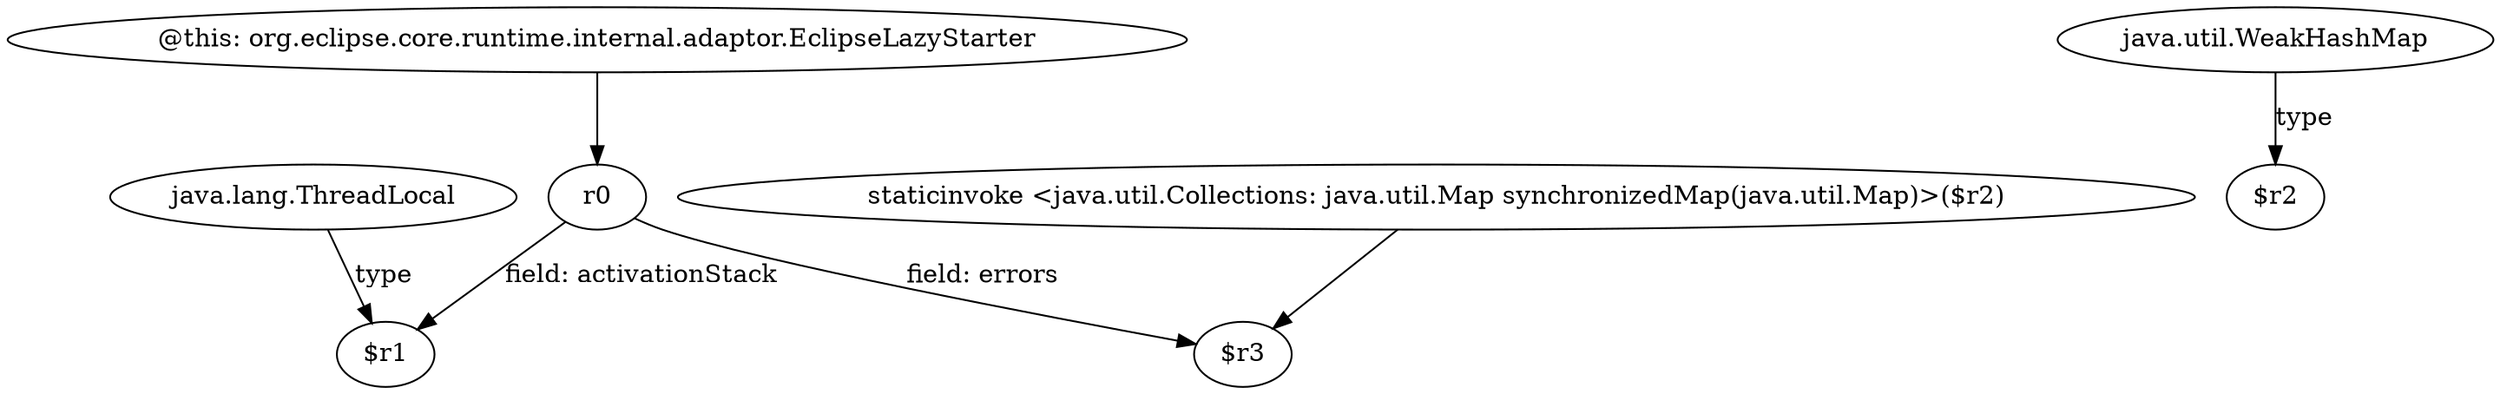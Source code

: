 digraph g {
0[label="java.lang.ThreadLocal"]
1[label="$r1"]
0->1[label="type"]
2[label="r0"]
2->1[label="field: activationStack"]
3[label="@this: org.eclipse.core.runtime.internal.adaptor.EclipseLazyStarter"]
3->2[label=""]
4[label="staticinvoke <java.util.Collections: java.util.Map synchronizedMap(java.util.Map)>($r2)"]
5[label="$r3"]
4->5[label=""]
2->5[label="field: errors"]
6[label="java.util.WeakHashMap"]
7[label="$r2"]
6->7[label="type"]
}